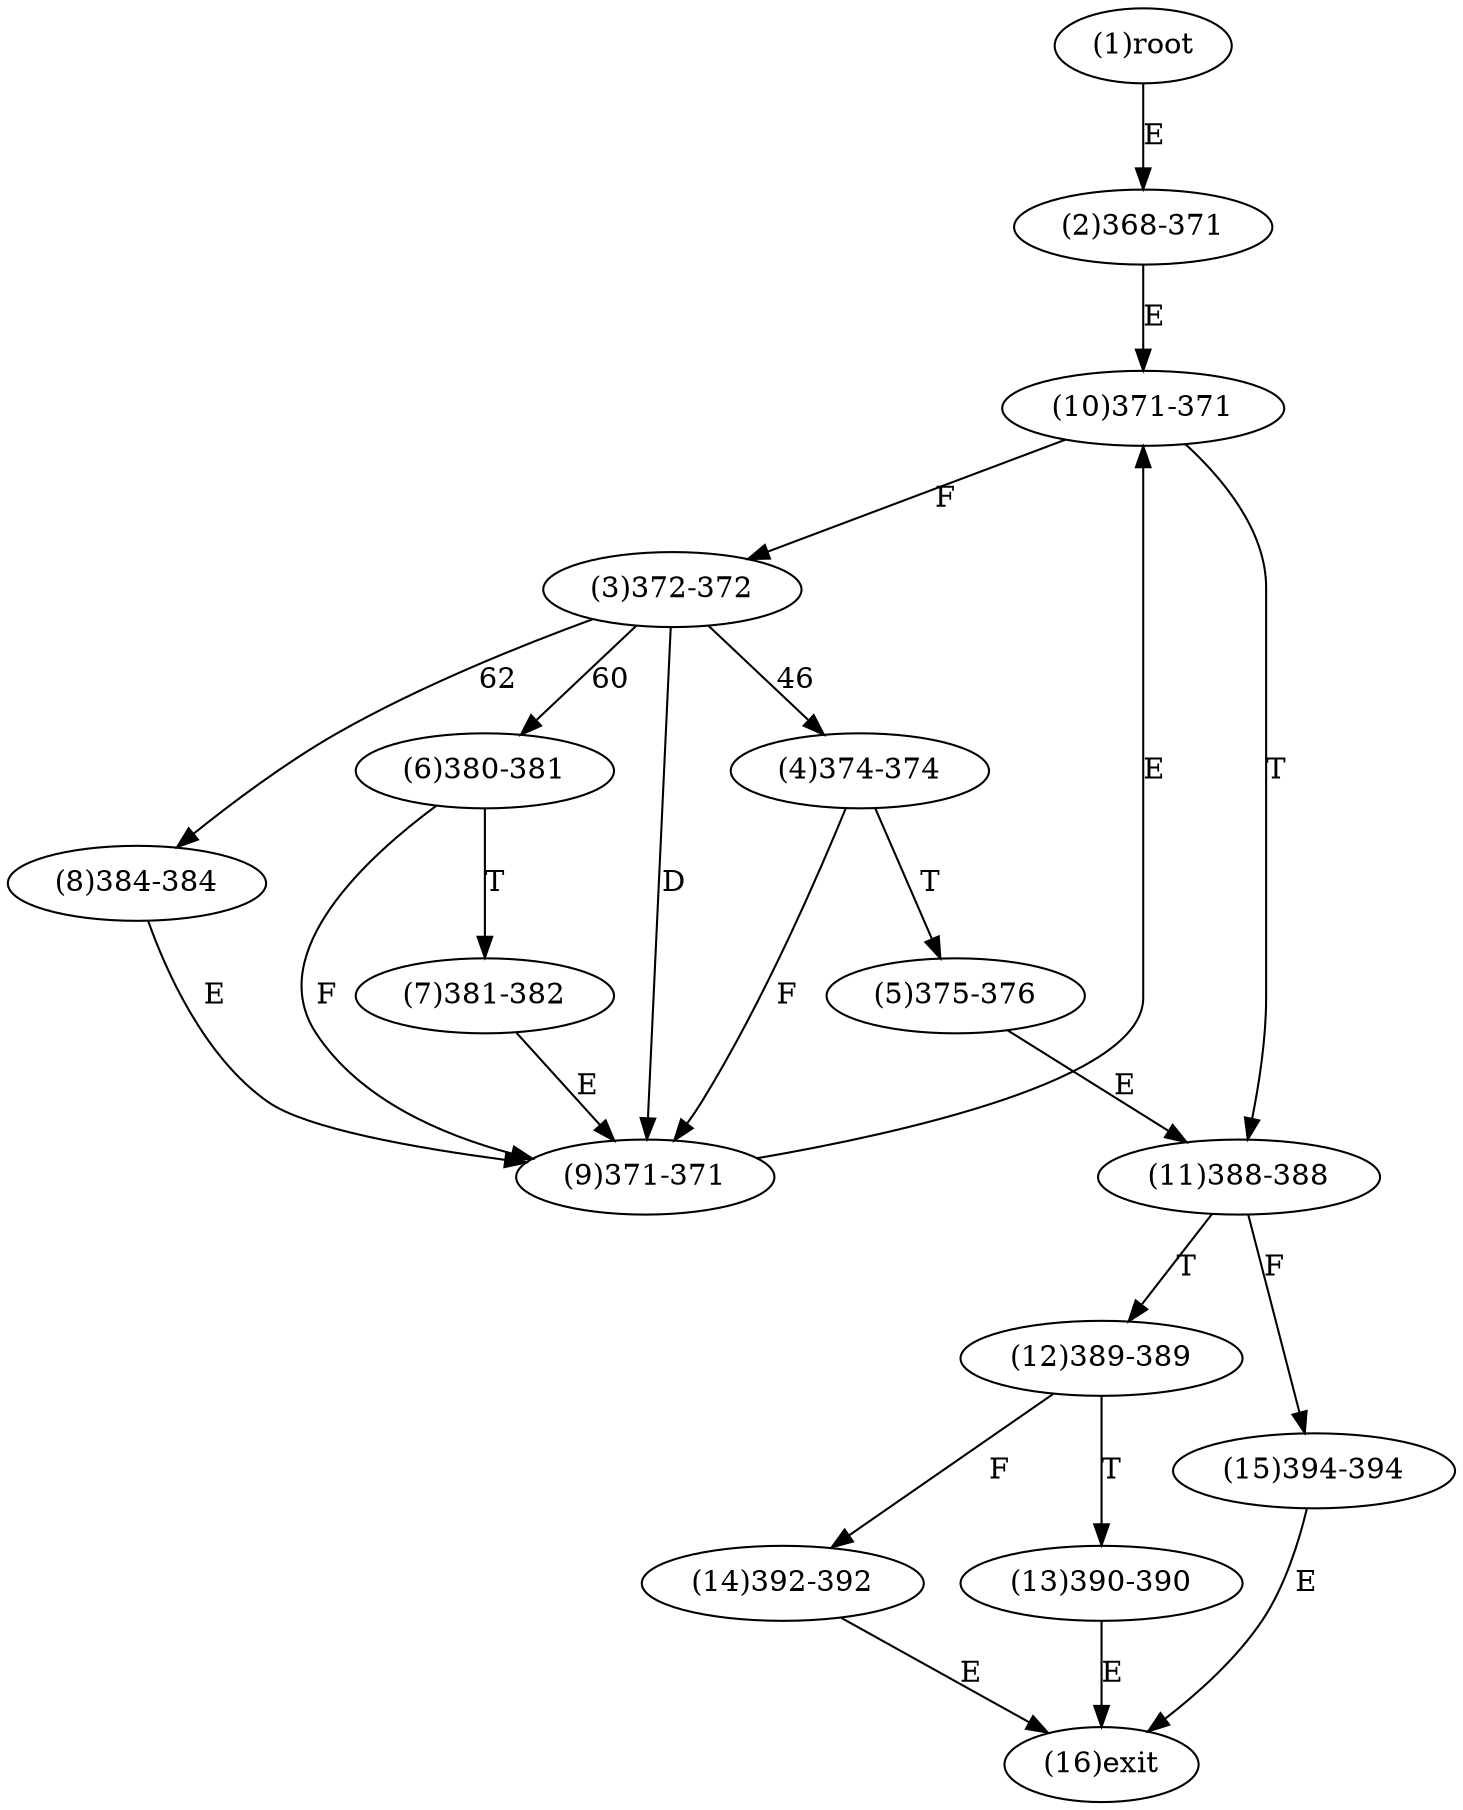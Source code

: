 digraph "" { 
1[ label="(1)root"];
2[ label="(2)368-371"];
3[ label="(3)372-372"];
4[ label="(4)374-374"];
5[ label="(5)375-376"];
6[ label="(6)380-381"];
7[ label="(7)381-382"];
8[ label="(8)384-384"];
9[ label="(9)371-371"];
10[ label="(10)371-371"];
11[ label="(11)388-388"];
12[ label="(12)389-389"];
13[ label="(13)390-390"];
14[ label="(14)392-392"];
15[ label="(15)394-394"];
16[ label="(16)exit"];
1->2[ label="E"];
2->10[ label="E"];
3->4[ label="46"];
3->6[ label="60"];
3->8[ label="62"];
3->9[ label="D"];
4->9[ label="F"];
4->5[ label="T"];
5->11[ label="E"];
6->9[ label="F"];
6->7[ label="T"];
7->9[ label="E"];
8->9[ label="E"];
9->10[ label="E"];
10->3[ label="F"];
10->11[ label="T"];
11->15[ label="F"];
11->12[ label="T"];
12->14[ label="F"];
12->13[ label="T"];
13->16[ label="E"];
14->16[ label="E"];
15->16[ label="E"];
}